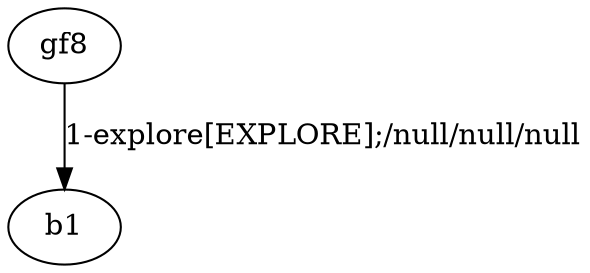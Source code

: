 # Total number of goals covered by this test: 1
# gf8 --> b1

digraph g {
"gf8" -> "b1" [label = "1-explore[EXPLORE];/null/null/null"];
}